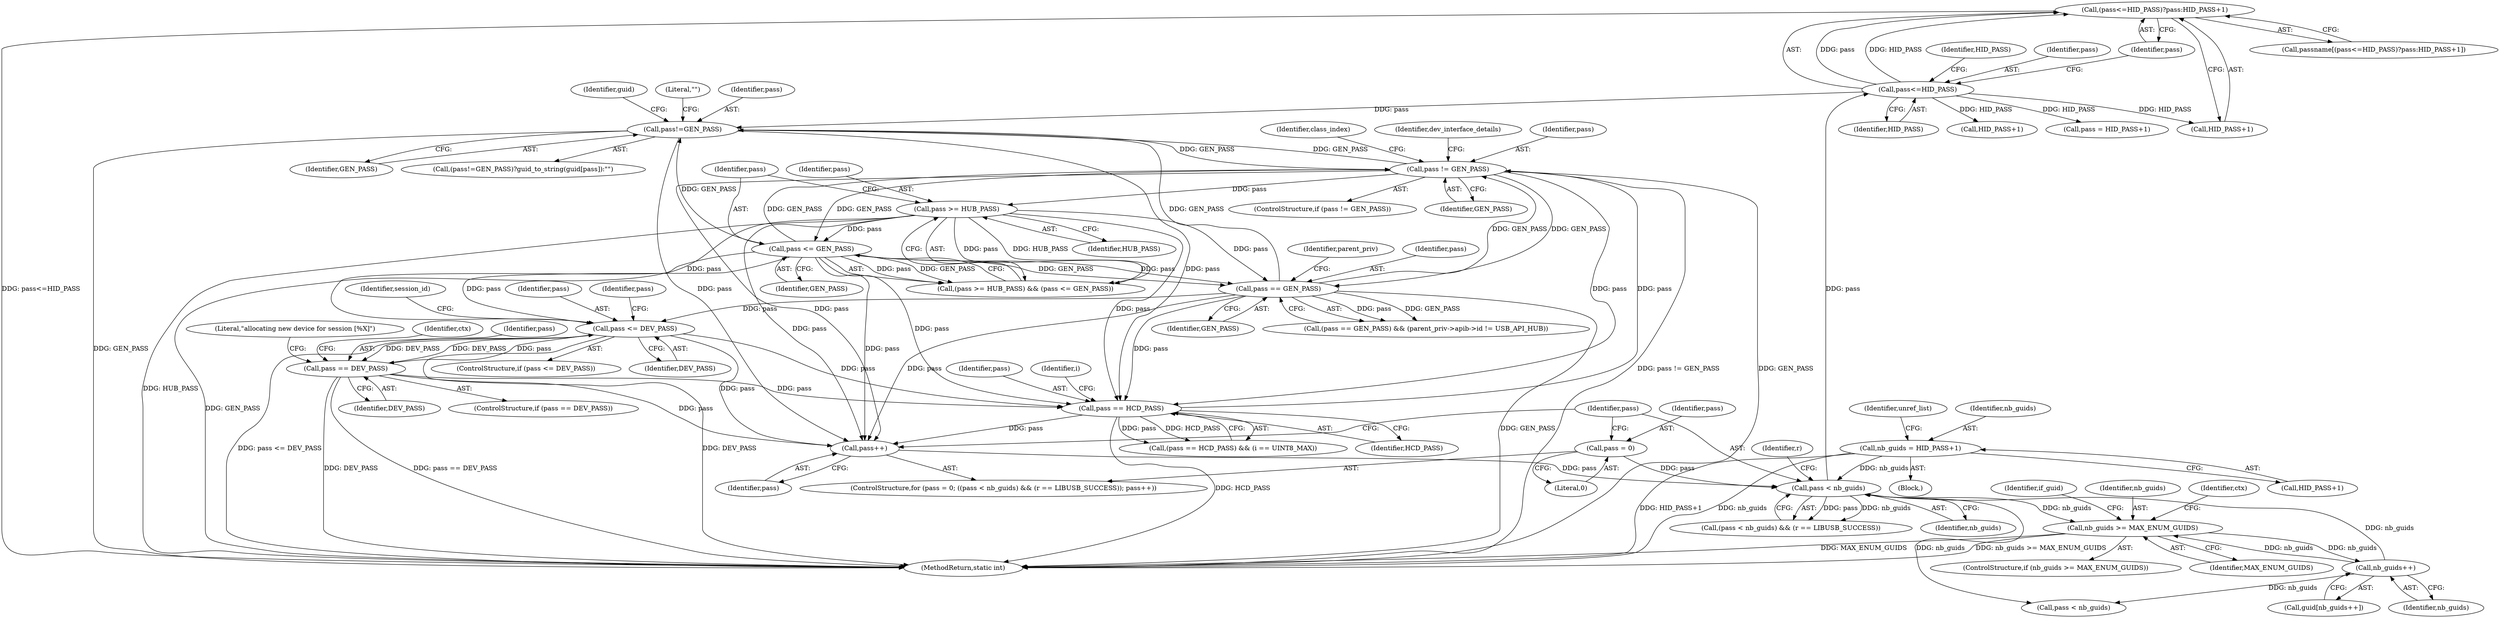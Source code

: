 digraph "1_Chrome_ac149a8d4371c0e01e0934fdd57b09e86f96b5b9_29@del" {
"1000244" [label="(Call,(pass<=HID_PASS)?pass:HID_PASS+1)"];
"1000245" [label="(Call,pass<=HID_PASS)"];
"1000228" [label="(Call,pass < nb_guids)"];
"1000224" [label="(Call,pass = 0)"];
"1000234" [label="(Call,pass++)"];
"1000677" [label="(Call,pass <= DEV_PASS)"];
"1000663" [label="(Call,pass == GEN_PASS)"];
"1000421" [label="(Call,pass >= HUB_PASS)"];
"1000305" [label="(Call,pass != GEN_PASS)"];
"1000292" [label="(Call,pass == HCD_PASS)"];
"1000696" [label="(Call,pass == DEV_PASS)"];
"1000253" [label="(Call,pass!=GEN_PASS)"];
"1000424" [label="(Call,pass <= GEN_PASS)"];
"1000545" [label="(Call,nb_guids++)"];
"1000522" [label="(Call,nb_guids >= MAX_ENUM_GUIDS)"];
"1000203" [label="(Call,nb_guids = HID_PASS+1)"];
"1000232" [label="(Identifier,r)"];
"1000521" [label="(ControlStructure,if (nb_guids >= MAX_ENUM_GUIDS))"];
"1000292" [label="(Call,pass == HCD_PASS)"];
"1000425" [label="(Identifier,pass)"];
"1000203" [label="(Call,nb_guids = HID_PASS+1)"];
"1001072" [label="(Call,HID_PASS+1)"];
"1000677" [label="(Call,pass <= DEV_PASS)"];
"1000253" [label="(Call,pass!=GEN_PASS)"];
"1000304" [label="(ControlStructure,if (pass != GEN_PASS))"];
"1000250" [label="(Identifier,HID_PASS)"];
"1000209" [label="(Identifier,unref_list)"];
"1000226" [label="(Literal,0)"];
"1000669" [label="(Identifier,parent_priv)"];
"1000235" [label="(Identifier,pass)"];
"1000260" [label="(Literal,\"\")"];
"1000293" [label="(Identifier,pass)"];
"1000246" [label="(Identifier,pass)"];
"1000229" [label="(Identifier,pass)"];
"1000227" [label="(Call,(pass < nb_guids) && (r == LIBUSB_SUCCESS))"];
"1000664" [label="(Identifier,pass)"];
"1000697" [label="(Identifier,pass)"];
"1001070" [label="(Call,pass = HID_PASS+1)"];
"1000663" [label="(Call,pass == GEN_PASS)"];
"1000296" [label="(Identifier,i)"];
"1001103" [label="(MethodReturn,static int)"];
"1000249" [label="(Call,HID_PASS+1)"];
"1000248" [label="(Identifier,pass)"];
"1000423" [label="(Identifier,HUB_PASS)"];
"1000426" [label="(Identifier,GEN_PASS)"];
"1000107" [label="(Block,)"];
"1000234" [label="(Call,pass++)"];
"1000545" [label="(Call,nb_guids++)"];
"1000676" [label="(ControlStructure,if (pass <= DEV_PASS))"];
"1000254" [label="(Identifier,pass)"];
"1000242" [label="(Call,passname[(pass<=HID_PASS)?pass:HID_PASS+1])"];
"1000230" [label="(Identifier,nb_guids)"];
"1000682" [label="(Identifier,session_id)"];
"1000255" [label="(Identifier,GEN_PASS)"];
"1000665" [label="(Identifier,GEN_PASS)"];
"1000422" [label="(Identifier,pass)"];
"1000523" [label="(Identifier,nb_guids)"];
"1000205" [label="(Call,HID_PASS+1)"];
"1000247" [label="(Identifier,HID_PASS)"];
"1000291" [label="(Call,(pass == HCD_PASS) && (i == UINT8_MAX))"];
"1000546" [label="(Identifier,nb_guids)"];
"1000524" [label="(Identifier,MAX_ENUM_GUIDS)"];
"1000223" [label="(ControlStructure,for (pass = 0; ((pass < nb_guids) && (r == LIBUSB_SUCCESS)); pass++))"];
"1000351" [label="(Identifier,class_index)"];
"1000310" [label="(Identifier,dev_interface_details)"];
"1000695" [label="(ControlStructure,if (pass == DEV_PASS))"];
"1000225" [label="(Identifier,pass)"];
"1000522" [label="(Call,nb_guids >= MAX_ENUM_GUIDS)"];
"1000696" [label="(Call,pass == DEV_PASS)"];
"1000305" [label="(Call,pass != GEN_PASS)"];
"1000678" [label="(Identifier,pass)"];
"1000527" [label="(Identifier,ctx)"];
"1000543" [label="(Call,guid[nb_guids++])"];
"1000244" [label="(Call,(pass<=HID_PASS)?pass:HID_PASS+1)"];
"1000706" [label="(Literal,\"allocating new device for session [%X]\")"];
"1000228" [label="(Call,pass < nb_guids)"];
"1000532" [label="(Identifier,if_guid)"];
"1000204" [label="(Identifier,nb_guids)"];
"1001075" [label="(Call,pass < nb_guids)"];
"1000224" [label="(Call,pass = 0)"];
"1000701" [label="(Identifier,ctx)"];
"1000421" [label="(Call,pass >= HUB_PASS)"];
"1000420" [label="(Call,(pass >= HUB_PASS) && (pass <= GEN_PASS))"];
"1000307" [label="(Identifier,GEN_PASS)"];
"1000679" [label="(Identifier,DEV_PASS)"];
"1000252" [label="(Call,(pass!=GEN_PASS)?guid_to_string(guid[pass]):\"\")"];
"1000306" [label="(Identifier,pass)"];
"1000769" [label="(Identifier,pass)"];
"1000245" [label="(Call,pass<=HID_PASS)"];
"1000662" [label="(Call,(pass == GEN_PASS) && (parent_priv->apib->id != USB_API_HUB))"];
"1000698" [label="(Identifier,DEV_PASS)"];
"1000424" [label="(Call,pass <= GEN_PASS)"];
"1000294" [label="(Identifier,HCD_PASS)"];
"1000258" [label="(Identifier,guid)"];
"1000244" -> "1000242"  [label="AST: "];
"1000244" -> "1000248"  [label="CFG: "];
"1000244" -> "1000249"  [label="CFG: "];
"1000245" -> "1000244"  [label="AST: "];
"1000248" -> "1000244"  [label="AST: "];
"1000249" -> "1000244"  [label="AST: "];
"1000242" -> "1000244"  [label="CFG: "];
"1000244" -> "1001103"  [label="DDG: pass<=HID_PASS"];
"1000245" -> "1000244"  [label="DDG: pass"];
"1000245" -> "1000244"  [label="DDG: HID_PASS"];
"1000245" -> "1000247"  [label="CFG: "];
"1000246" -> "1000245"  [label="AST: "];
"1000247" -> "1000245"  [label="AST: "];
"1000248" -> "1000245"  [label="CFG: "];
"1000250" -> "1000245"  [label="CFG: "];
"1000228" -> "1000245"  [label="DDG: pass"];
"1000245" -> "1000249"  [label="DDG: HID_PASS"];
"1000245" -> "1000253"  [label="DDG: pass"];
"1000245" -> "1001070"  [label="DDG: HID_PASS"];
"1000245" -> "1001072"  [label="DDG: HID_PASS"];
"1000228" -> "1000227"  [label="AST: "];
"1000228" -> "1000230"  [label="CFG: "];
"1000229" -> "1000228"  [label="AST: "];
"1000230" -> "1000228"  [label="AST: "];
"1000232" -> "1000228"  [label="CFG: "];
"1000227" -> "1000228"  [label="CFG: "];
"1000228" -> "1000227"  [label="DDG: pass"];
"1000228" -> "1000227"  [label="DDG: nb_guids"];
"1000224" -> "1000228"  [label="DDG: pass"];
"1000234" -> "1000228"  [label="DDG: pass"];
"1000545" -> "1000228"  [label="DDG: nb_guids"];
"1000203" -> "1000228"  [label="DDG: nb_guids"];
"1000228" -> "1000522"  [label="DDG: nb_guids"];
"1000228" -> "1001075"  [label="DDG: nb_guids"];
"1000224" -> "1000223"  [label="AST: "];
"1000224" -> "1000226"  [label="CFG: "];
"1000225" -> "1000224"  [label="AST: "];
"1000226" -> "1000224"  [label="AST: "];
"1000229" -> "1000224"  [label="CFG: "];
"1000234" -> "1000223"  [label="AST: "];
"1000234" -> "1000235"  [label="CFG: "];
"1000235" -> "1000234"  [label="AST: "];
"1000229" -> "1000234"  [label="CFG: "];
"1000677" -> "1000234"  [label="DDG: pass"];
"1000696" -> "1000234"  [label="DDG: pass"];
"1000253" -> "1000234"  [label="DDG: pass"];
"1000421" -> "1000234"  [label="DDG: pass"];
"1000292" -> "1000234"  [label="DDG: pass"];
"1000663" -> "1000234"  [label="DDG: pass"];
"1000424" -> "1000234"  [label="DDG: pass"];
"1000305" -> "1000234"  [label="DDG: pass"];
"1000677" -> "1000676"  [label="AST: "];
"1000677" -> "1000679"  [label="CFG: "];
"1000678" -> "1000677"  [label="AST: "];
"1000679" -> "1000677"  [label="AST: "];
"1000682" -> "1000677"  [label="CFG: "];
"1000769" -> "1000677"  [label="CFG: "];
"1000677" -> "1001103"  [label="DDG: pass <= DEV_PASS"];
"1000677" -> "1001103"  [label="DDG: DEV_PASS"];
"1000677" -> "1000292"  [label="DDG: pass"];
"1000663" -> "1000677"  [label="DDG: pass"];
"1000421" -> "1000677"  [label="DDG: pass"];
"1000424" -> "1000677"  [label="DDG: pass"];
"1000696" -> "1000677"  [label="DDG: DEV_PASS"];
"1000677" -> "1000696"  [label="DDG: pass"];
"1000677" -> "1000696"  [label="DDG: DEV_PASS"];
"1000663" -> "1000662"  [label="AST: "];
"1000663" -> "1000665"  [label="CFG: "];
"1000664" -> "1000663"  [label="AST: "];
"1000665" -> "1000663"  [label="AST: "];
"1000669" -> "1000663"  [label="CFG: "];
"1000662" -> "1000663"  [label="CFG: "];
"1000663" -> "1001103"  [label="DDG: GEN_PASS"];
"1000663" -> "1000253"  [label="DDG: GEN_PASS"];
"1000663" -> "1000292"  [label="DDG: pass"];
"1000663" -> "1000305"  [label="DDG: GEN_PASS"];
"1000663" -> "1000662"  [label="DDG: pass"];
"1000663" -> "1000662"  [label="DDG: GEN_PASS"];
"1000421" -> "1000663"  [label="DDG: pass"];
"1000424" -> "1000663"  [label="DDG: pass"];
"1000424" -> "1000663"  [label="DDG: GEN_PASS"];
"1000305" -> "1000663"  [label="DDG: GEN_PASS"];
"1000421" -> "1000420"  [label="AST: "];
"1000421" -> "1000423"  [label="CFG: "];
"1000422" -> "1000421"  [label="AST: "];
"1000423" -> "1000421"  [label="AST: "];
"1000425" -> "1000421"  [label="CFG: "];
"1000420" -> "1000421"  [label="CFG: "];
"1000421" -> "1001103"  [label="DDG: HUB_PASS"];
"1000421" -> "1000292"  [label="DDG: pass"];
"1000421" -> "1000420"  [label="DDG: pass"];
"1000421" -> "1000420"  [label="DDG: HUB_PASS"];
"1000305" -> "1000421"  [label="DDG: pass"];
"1000421" -> "1000424"  [label="DDG: pass"];
"1000305" -> "1000304"  [label="AST: "];
"1000305" -> "1000307"  [label="CFG: "];
"1000306" -> "1000305"  [label="AST: "];
"1000307" -> "1000305"  [label="AST: "];
"1000310" -> "1000305"  [label="CFG: "];
"1000351" -> "1000305"  [label="CFG: "];
"1000305" -> "1001103"  [label="DDG: pass != GEN_PASS"];
"1000305" -> "1001103"  [label="DDG: GEN_PASS"];
"1000305" -> "1000253"  [label="DDG: GEN_PASS"];
"1000305" -> "1000292"  [label="DDG: pass"];
"1000292" -> "1000305"  [label="DDG: pass"];
"1000253" -> "1000305"  [label="DDG: GEN_PASS"];
"1000424" -> "1000305"  [label="DDG: GEN_PASS"];
"1000305" -> "1000424"  [label="DDG: GEN_PASS"];
"1000292" -> "1000291"  [label="AST: "];
"1000292" -> "1000294"  [label="CFG: "];
"1000293" -> "1000292"  [label="AST: "];
"1000294" -> "1000292"  [label="AST: "];
"1000296" -> "1000292"  [label="CFG: "];
"1000291" -> "1000292"  [label="CFG: "];
"1000292" -> "1001103"  [label="DDG: HCD_PASS"];
"1000292" -> "1000291"  [label="DDG: pass"];
"1000292" -> "1000291"  [label="DDG: HCD_PASS"];
"1000696" -> "1000292"  [label="DDG: pass"];
"1000253" -> "1000292"  [label="DDG: pass"];
"1000424" -> "1000292"  [label="DDG: pass"];
"1000696" -> "1000695"  [label="AST: "];
"1000696" -> "1000698"  [label="CFG: "];
"1000697" -> "1000696"  [label="AST: "];
"1000698" -> "1000696"  [label="AST: "];
"1000701" -> "1000696"  [label="CFG: "];
"1000706" -> "1000696"  [label="CFG: "];
"1000696" -> "1001103"  [label="DDG: pass == DEV_PASS"];
"1000696" -> "1001103"  [label="DDG: DEV_PASS"];
"1000253" -> "1000252"  [label="AST: "];
"1000253" -> "1000255"  [label="CFG: "];
"1000254" -> "1000253"  [label="AST: "];
"1000255" -> "1000253"  [label="AST: "];
"1000258" -> "1000253"  [label="CFG: "];
"1000260" -> "1000253"  [label="CFG: "];
"1000253" -> "1001103"  [label="DDG: GEN_PASS"];
"1000424" -> "1000253"  [label="DDG: GEN_PASS"];
"1000424" -> "1000420"  [label="AST: "];
"1000424" -> "1000426"  [label="CFG: "];
"1000425" -> "1000424"  [label="AST: "];
"1000426" -> "1000424"  [label="AST: "];
"1000420" -> "1000424"  [label="CFG: "];
"1000424" -> "1001103"  [label="DDG: GEN_PASS"];
"1000424" -> "1000420"  [label="DDG: pass"];
"1000424" -> "1000420"  [label="DDG: GEN_PASS"];
"1000545" -> "1000543"  [label="AST: "];
"1000545" -> "1000546"  [label="CFG: "];
"1000546" -> "1000545"  [label="AST: "];
"1000543" -> "1000545"  [label="CFG: "];
"1000545" -> "1000522"  [label="DDG: nb_guids"];
"1000522" -> "1000545"  [label="DDG: nb_guids"];
"1000545" -> "1001075"  [label="DDG: nb_guids"];
"1000522" -> "1000521"  [label="AST: "];
"1000522" -> "1000524"  [label="CFG: "];
"1000523" -> "1000522"  [label="AST: "];
"1000524" -> "1000522"  [label="AST: "];
"1000527" -> "1000522"  [label="CFG: "];
"1000532" -> "1000522"  [label="CFG: "];
"1000522" -> "1001103"  [label="DDG: MAX_ENUM_GUIDS"];
"1000522" -> "1001103"  [label="DDG: nb_guids >= MAX_ENUM_GUIDS"];
"1000203" -> "1000107"  [label="AST: "];
"1000203" -> "1000205"  [label="CFG: "];
"1000204" -> "1000203"  [label="AST: "];
"1000205" -> "1000203"  [label="AST: "];
"1000209" -> "1000203"  [label="CFG: "];
"1000203" -> "1001103"  [label="DDG: HID_PASS+1"];
"1000203" -> "1001103"  [label="DDG: nb_guids"];
}

